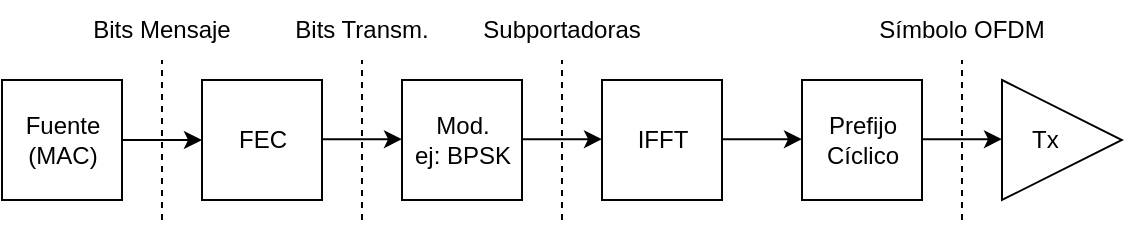 <mxfile>
    <diagram id="bRpPf_iZbaULttNzRgYi" name="Page-1">
        <mxGraphModel dx="939" dy="570" grid="1" gridSize="10" guides="1" tooltips="1" connect="1" arrows="1" fold="1" page="1" pageScale="1" pageWidth="850" pageHeight="1100" math="0" shadow="0">
            <root>
                <mxCell id="0"/>
                <mxCell id="1" parent="0"/>
                <mxCell id="2" value="Mod.&lt;br&gt;ej: BPSK" style="shadow=0;dashed=0;align=center;html=1;strokeWidth=1;shape=mxgraph.rtl.abstract.entity;container=1;collapsible=0;kind=sequential;drawPins=0;left=1;right=1;bottom=0;top=0;rightRot=180;leftArr=%3Ai;rightArr=%3Ao;" parent="1" vertex="1">
                    <mxGeometry x="360" y="210" width="60" height="60" as="geometry"/>
                </mxCell>
                <mxCell id="3" value="IFFT" style="shadow=0;dashed=0;align=center;html=1;strokeWidth=1;shape=mxgraph.rtl.abstract.entity;container=1;collapsible=0;kind=sequential;drawPins=0;left=1;right=1;bottom=0;top=0;rightRot=180;leftArr=%3Ai;rightArr=%3Ao;" parent="1" vertex="1">
                    <mxGeometry x="460" y="210" width="60" height="60" as="geometry"/>
                </mxCell>
                <mxCell id="5" value="Prefijo&lt;br&gt;Cíclico" style="shadow=0;dashed=0;align=center;html=1;strokeWidth=1;shape=mxgraph.rtl.abstract.entity;container=1;collapsible=0;kind=sequential;drawPins=0;left=1;right=1;bottom=1;top=0;rightRot=180;leftArr=%3Ai;rightArr=%3Ao;" parent="1" vertex="1">
                    <mxGeometry x="560" y="210" width="60" height="60" as="geometry"/>
                </mxCell>
                <mxCell id="31" style="edgeStyle=orthogonalEdgeStyle;rounded=0;html=1;exitX=0;exitY=0;exitDx=60;exitDy=30;exitPerimeter=0;entryX=0;entryY=0;entryDx=0;entryDy=30;entryPerimeter=0;" parent="1" source="19" edge="1">
                    <mxGeometry relative="1" as="geometry">
                        <mxPoint x="260" y="240" as="targetPoint"/>
                    </mxGeometry>
                </mxCell>
                <mxCell id="19" value="Fuente&lt;br&gt;(MAC)" style="shadow=0;dashed=0;align=center;html=1;strokeWidth=1;shape=mxgraph.rtl.abstract.entity;container=1;collapsible=0;kind=combinational;drawPins=0;left=1;right=1;bottom=0;top=0;" parent="1" vertex="1">
                    <mxGeometry x="160" y="210" width="60" height="60" as="geometry"/>
                </mxCell>
                <mxCell id="23" value="FEC" style="shadow=0;dashed=0;align=center;html=1;strokeWidth=1;shape=mxgraph.rtl.abstract.entity;container=1;collapsible=0;kind=sequential;drawPins=0;left=1;right=1;bottom=0;top=0;rightRot=180;leftArr=%3Ai;rightArr=%3Ao;" parent="1" vertex="1">
                    <mxGeometry x="260" y="210" width="60" height="60" as="geometry"/>
                </mxCell>
                <mxCell id="43" value="Tx&amp;nbsp; &amp;nbsp; &amp;nbsp;" style="triangle;whiteSpace=wrap;html=1;" vertex="1" parent="1">
                    <mxGeometry x="660" y="210" width="60" height="60" as="geometry"/>
                </mxCell>
                <mxCell id="48" style="edgeStyle=orthogonalEdgeStyle;rounded=0;html=1;exitX=0;exitY=0;exitDx=60;exitDy=30;exitPerimeter=0;entryX=0;entryY=0;entryDx=0;entryDy=30;entryPerimeter=0;" edge="1" parent="1">
                    <mxGeometry relative="1" as="geometry">
                        <mxPoint x="320" y="239.57" as="sourcePoint"/>
                        <mxPoint x="360.0" y="239.57" as="targetPoint"/>
                    </mxGeometry>
                </mxCell>
                <mxCell id="49" style="edgeStyle=orthogonalEdgeStyle;rounded=0;html=1;exitX=0;exitY=0;exitDx=60;exitDy=30;exitPerimeter=0;entryX=0;entryY=0;entryDx=0;entryDy=30;entryPerimeter=0;" edge="1" parent="1">
                    <mxGeometry relative="1" as="geometry">
                        <mxPoint x="420" y="239.57" as="sourcePoint"/>
                        <mxPoint x="460" y="239.57" as="targetPoint"/>
                        <Array as="points">
                            <mxPoint x="440" y="240"/>
                            <mxPoint x="440" y="240"/>
                        </Array>
                    </mxGeometry>
                </mxCell>
                <mxCell id="50" style="edgeStyle=orthogonalEdgeStyle;rounded=0;html=1;exitX=0;exitY=0;exitDx=60;exitDy=30;exitPerimeter=0;entryX=0;entryY=0;entryDx=0;entryDy=30;entryPerimeter=0;" edge="1" parent="1">
                    <mxGeometry relative="1" as="geometry">
                        <mxPoint x="520" y="239.57" as="sourcePoint"/>
                        <mxPoint x="560" y="239.57" as="targetPoint"/>
                    </mxGeometry>
                </mxCell>
                <mxCell id="51" style="edgeStyle=orthogonalEdgeStyle;rounded=0;html=1;exitX=0;exitY=0;exitDx=60;exitDy=30;exitPerimeter=0;entryX=0;entryY=0;entryDx=0;entryDy=30;entryPerimeter=0;" edge="1" parent="1">
                    <mxGeometry relative="1" as="geometry">
                        <mxPoint x="620" y="239.57" as="sourcePoint"/>
                        <mxPoint x="660" y="239.57" as="targetPoint"/>
                    </mxGeometry>
                </mxCell>
                <mxCell id="52" value="" style="endArrow=none;dashed=1;html=1;" edge="1" parent="1" target="53">
                    <mxGeometry width="50" height="50" relative="1" as="geometry">
                        <mxPoint x="240" y="280" as="sourcePoint"/>
                        <mxPoint x="240" y="200" as="targetPoint"/>
                    </mxGeometry>
                </mxCell>
                <mxCell id="53" value="Bits Mensaje" style="text;html=1;strokeColor=none;fillColor=none;align=center;verticalAlign=middle;whiteSpace=wrap;rounded=0;" vertex="1" parent="1">
                    <mxGeometry x="200" y="170" width="80" height="30" as="geometry"/>
                </mxCell>
                <mxCell id="54" value="" style="endArrow=none;dashed=1;html=1;" edge="1" parent="1" target="55">
                    <mxGeometry width="50" height="50" relative="1" as="geometry">
                        <mxPoint x="340" y="280" as="sourcePoint"/>
                        <mxPoint x="340" y="200" as="targetPoint"/>
                    </mxGeometry>
                </mxCell>
                <mxCell id="55" value="Bits Transm." style="text;html=1;strokeColor=none;fillColor=none;align=center;verticalAlign=middle;whiteSpace=wrap;rounded=0;" vertex="1" parent="1">
                    <mxGeometry x="300" y="170" width="80" height="30" as="geometry"/>
                </mxCell>
                <mxCell id="56" value="" style="endArrow=none;dashed=1;html=1;" edge="1" parent="1" target="57">
                    <mxGeometry width="50" height="50" relative="1" as="geometry">
                        <mxPoint x="440" y="280" as="sourcePoint"/>
                        <mxPoint x="440" y="200" as="targetPoint"/>
                    </mxGeometry>
                </mxCell>
                <mxCell id="57" value="Subportadoras" style="text;html=1;strokeColor=none;fillColor=none;align=center;verticalAlign=middle;whiteSpace=wrap;rounded=0;" vertex="1" parent="1">
                    <mxGeometry x="400" y="170" width="80" height="30" as="geometry"/>
                </mxCell>
                <mxCell id="58" value="" style="endArrow=none;dashed=1;html=1;" edge="1" parent="1" target="59">
                    <mxGeometry width="50" height="50" relative="1" as="geometry">
                        <mxPoint x="640" y="280" as="sourcePoint"/>
                        <mxPoint x="640" y="200" as="targetPoint"/>
                    </mxGeometry>
                </mxCell>
                <mxCell id="59" value="Símbolo OFDM" style="text;html=1;strokeColor=none;fillColor=none;align=center;verticalAlign=middle;whiteSpace=wrap;rounded=0;" vertex="1" parent="1">
                    <mxGeometry x="590" y="170" width="100" height="30" as="geometry"/>
                </mxCell>
            </root>
        </mxGraphModel>
    </diagram>
</mxfile>